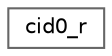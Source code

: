 digraph "Graphical Class Hierarchy"
{
 // LATEX_PDF_SIZE
  bgcolor="transparent";
  edge [fontname=Helvetica,fontsize=10,labelfontname=Helvetica,labelfontsize=10];
  node [fontname=Helvetica,fontsize=10,shape=box,height=0.2,width=0.4];
  rankdir="LR";
  Node0 [id="Node000000",label="cid0_r",height=0.2,width=0.4,color="grey40", fillcolor="white", style="filled",URL="$structcid0__r.html",tooltip=" "];
}
